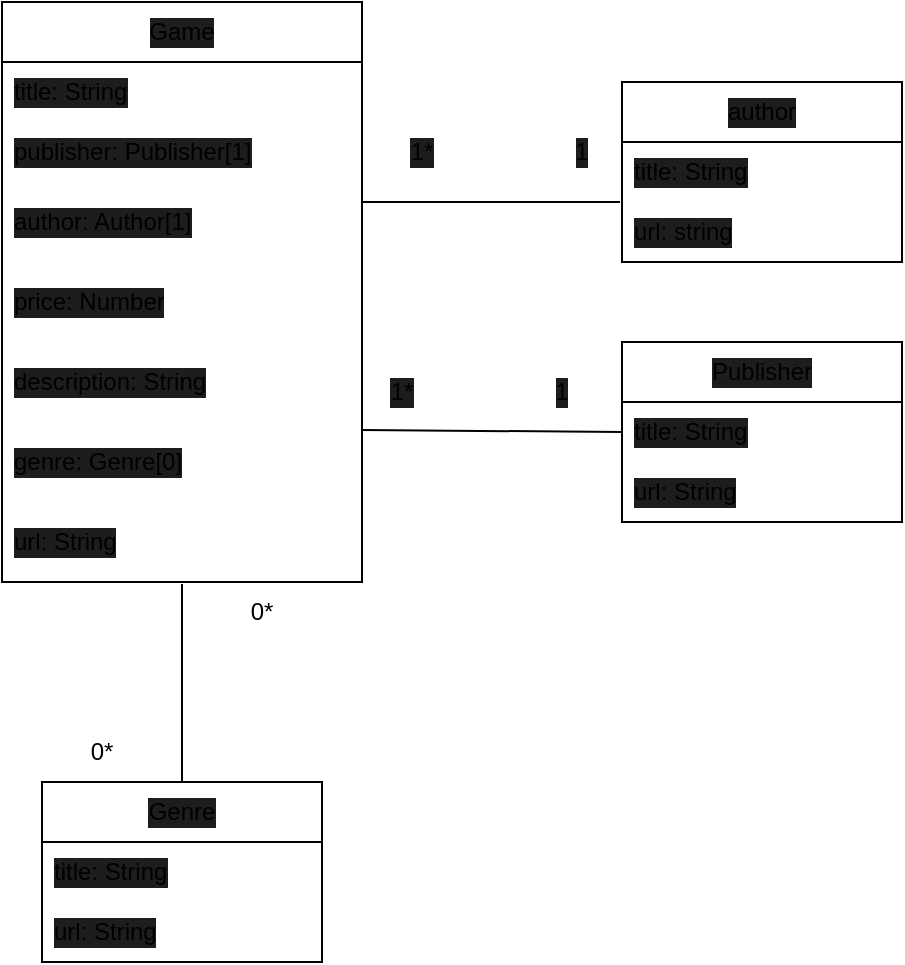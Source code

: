 <mxfile>
    <diagram id="SH71Kn9LiDae7Ocfv0xz" name="Page-1">
        <mxGraphModel dx="878" dy="525" grid="1" gridSize="10" guides="1" tooltips="1" connect="1" arrows="1" fold="1" page="1" pageScale="1" pageWidth="850" pageHeight="1100" math="0" shadow="0">
            <root>
                <mxCell id="0"/>
                <mxCell id="1" parent="0"/>
                <mxCell id="9" value="Game" style="swimlane;fontStyle=0;childLayout=stackLayout;horizontal=1;startSize=30;horizontalStack=0;resizeParent=1;resizeParentMax=0;resizeLast=0;collapsible=1;marginBottom=0;whiteSpace=wrap;html=1;labelBackgroundColor=#1C1D1D;labelBorderColor=none;" parent="1" vertex="1">
                    <mxGeometry x="210" y="290" width="180" height="290" as="geometry">
                        <mxRectangle x="40" y="130" width="70" height="30" as="alternateBounds"/>
                    </mxGeometry>
                </mxCell>
                <mxCell id="10" value="title: String" style="text;strokeColor=none;fillColor=none;align=left;verticalAlign=middle;spacingLeft=4;spacingRight=4;overflow=hidden;points=[[0,0.5],[1,0.5]];portConstraint=eastwest;rotatable=0;whiteSpace=wrap;html=1;labelBackgroundColor=#1C1D1D;labelBorderColor=none;" parent="9" vertex="1">
                    <mxGeometry y="30" width="180" height="30" as="geometry"/>
                </mxCell>
                <mxCell id="11" value="publisher: Publisher[1]" style="text;strokeColor=none;fillColor=none;align=left;verticalAlign=middle;spacingLeft=4;spacingRight=4;overflow=hidden;points=[[0,0.5],[1,0.5]];portConstraint=eastwest;rotatable=0;whiteSpace=wrap;html=1;labelBackgroundColor=#1C1D1D;labelBorderColor=none;" parent="9" vertex="1">
                    <mxGeometry y="60" width="180" height="30" as="geometry"/>
                </mxCell>
                <object label="author: Author[1]" id="12">
                    <mxCell style="text;align=left;verticalAlign=middle;spacingLeft=4;spacingRight=4;overflow=hidden;points=[[0,0.5],[1,0.5]];portConstraint=eastwest;rotatable=0;whiteSpace=wrap;html=1;labelBackgroundColor=#1C1D1D;labelBorderColor=none;" parent="9" vertex="1">
                        <mxGeometry y="90" width="180" height="40" as="geometry"/>
                    </mxCell>
                </object>
                <mxCell id="44" value="price: Number" style="text;align=left;verticalAlign=middle;spacingLeft=4;spacingRight=4;overflow=hidden;points=[[0,0.5],[1,0.5]];portConstraint=eastwest;rotatable=0;whiteSpace=wrap;html=1;labelBackgroundColor=#1C1D1D;labelBorderColor=none;" parent="9" vertex="1">
                    <mxGeometry y="130" width="180" height="40" as="geometry"/>
                </mxCell>
                <mxCell id="45" value="description: String" style="text;align=left;verticalAlign=middle;spacingLeft=4;spacingRight=4;overflow=hidden;points=[[0,0.5],[1,0.5]];portConstraint=eastwest;rotatable=0;whiteSpace=wrap;html=1;labelBackgroundColor=#1C1D1D;labelBorderColor=none;" parent="9" vertex="1">
                    <mxGeometry y="170" width="180" height="40" as="geometry"/>
                </mxCell>
                <mxCell id="19" value="genre: Genre[0]" style="text;align=left;verticalAlign=middle;spacingLeft=4;spacingRight=4;overflow=hidden;points=[[0,0.5],[1,0.5]];portConstraint=eastwest;rotatable=0;whiteSpace=wrap;html=1;labelBackgroundColor=#1C1D1D;labelBorderColor=none;" parent="9" vertex="1">
                    <mxGeometry y="210" width="180" height="40" as="geometry"/>
                </mxCell>
                <mxCell id="20" value="url: String" style="text;align=left;verticalAlign=middle;spacingLeft=4;spacingRight=4;overflow=hidden;points=[[0,0.5],[1,0.5]];portConstraint=eastwest;rotatable=0;whiteSpace=wrap;html=1;labelBackgroundColor=#1C1D1D;labelBorderColor=none;" parent="9" vertex="1">
                    <mxGeometry y="250" width="180" height="40" as="geometry"/>
                </mxCell>
                <mxCell id="22" value="author" style="swimlane;fontStyle=0;childLayout=stackLayout;horizontal=1;startSize=30;horizontalStack=0;resizeParent=1;resizeParentMax=0;resizeLast=0;collapsible=1;marginBottom=0;whiteSpace=wrap;html=1;labelBackgroundColor=#1C1D1D;labelBorderColor=none;" parent="1" vertex="1">
                    <mxGeometry x="520" y="330" width="140" height="90" as="geometry"/>
                </mxCell>
                <mxCell id="23" value="title: String" style="text;strokeColor=none;fillColor=none;align=left;verticalAlign=middle;spacingLeft=4;spacingRight=4;overflow=hidden;points=[[0,0.5],[1,0.5]];portConstraint=eastwest;rotatable=0;whiteSpace=wrap;html=1;labelBackgroundColor=#1C1D1D;labelBorderColor=none;" parent="22" vertex="1">
                    <mxGeometry y="30" width="140" height="30" as="geometry"/>
                </mxCell>
                <mxCell id="24" value="url: string" style="text;strokeColor=none;fillColor=none;align=left;verticalAlign=middle;spacingLeft=4;spacingRight=4;overflow=hidden;points=[[0,0.5],[1,0.5]];portConstraint=eastwest;rotatable=0;whiteSpace=wrap;html=1;labelBackgroundColor=#1C1D1D;labelBorderColor=none;" parent="22" vertex="1">
                    <mxGeometry y="60" width="140" height="30" as="geometry"/>
                </mxCell>
                <mxCell id="28" value="" style="endArrow=none;html=1;entryX=-0.007;entryY=0;entryDx=0;entryDy=0;entryPerimeter=0;" parent="1" target="24" edge="1">
                    <mxGeometry width="50" height="50" relative="1" as="geometry">
                        <mxPoint x="390" y="390" as="sourcePoint"/>
                        <mxPoint x="440" y="340" as="targetPoint"/>
                    </mxGeometry>
                </mxCell>
                <mxCell id="29" value="1*&lt;br&gt;" style="text;strokeColor=none;align=center;fillColor=none;html=1;verticalAlign=middle;whiteSpace=wrap;rounded=0;labelBackgroundColor=#1C1D1D;labelBorderColor=none;" parent="1" vertex="1">
                    <mxGeometry x="390" y="350" width="60" height="30" as="geometry"/>
                </mxCell>
                <mxCell id="30" value="1" style="text;strokeColor=none;align=center;fillColor=none;html=1;verticalAlign=middle;whiteSpace=wrap;rounded=0;labelBackgroundColor=#1C1D1D;labelBorderColor=none;" parent="1" vertex="1">
                    <mxGeometry x="470" y="350" width="60" height="30" as="geometry"/>
                </mxCell>
                <mxCell id="31" value="Publisher" style="swimlane;fontStyle=0;childLayout=stackLayout;horizontal=1;startSize=30;horizontalStack=0;resizeParent=1;resizeParentMax=0;resizeLast=0;collapsible=1;marginBottom=0;whiteSpace=wrap;html=1;labelBackgroundColor=#1C1D1D;labelBorderColor=none;" parent="1" vertex="1">
                    <mxGeometry x="520" y="460" width="140" height="90" as="geometry"/>
                </mxCell>
                <mxCell id="32" value="title: String" style="text;strokeColor=none;fillColor=none;align=left;verticalAlign=middle;spacingLeft=4;spacingRight=4;overflow=hidden;points=[[0,0.5],[1,0.5]];portConstraint=eastwest;rotatable=0;whiteSpace=wrap;html=1;labelBackgroundColor=#1C1D1D;labelBorderColor=none;" parent="31" vertex="1">
                    <mxGeometry y="30" width="140" height="30" as="geometry"/>
                </mxCell>
                <mxCell id="33" value="url: String" style="text;strokeColor=none;fillColor=none;align=left;verticalAlign=middle;spacingLeft=4;spacingRight=4;overflow=hidden;points=[[0,0.5],[1,0.5]];portConstraint=eastwest;rotatable=0;whiteSpace=wrap;html=1;labelBackgroundColor=#1C1D1D;labelBorderColor=none;" parent="31" vertex="1">
                    <mxGeometry y="60" width="140" height="30" as="geometry"/>
                </mxCell>
                <mxCell id="35" value="" style="endArrow=none;html=1;entryX=0;entryY=0.5;entryDx=0;entryDy=0;exitX=1;exitY=0.1;exitDx=0;exitDy=0;exitPerimeter=0;" parent="1" target="32" edge="1" source="19">
                    <mxGeometry width="50" height="50" relative="1" as="geometry">
                        <mxPoint x="390" y="380" as="sourcePoint"/>
                        <mxPoint x="440" y="330" as="targetPoint"/>
                        <Array as="points"/>
                    </mxGeometry>
                </mxCell>
                <mxCell id="36" value="1*&lt;br&gt;" style="text;strokeColor=none;align=center;fillColor=none;html=1;verticalAlign=middle;whiteSpace=wrap;rounded=0;labelBackgroundColor=#1C1D1D;labelBorderColor=none;" parent="1" vertex="1">
                    <mxGeometry x="380" y="470" width="60" height="30" as="geometry"/>
                </mxCell>
                <mxCell id="37" value="1" style="text;strokeColor=none;align=center;fillColor=none;html=1;verticalAlign=middle;whiteSpace=wrap;rounded=0;labelBackgroundColor=#1C1D1D;labelBorderColor=none;" parent="1" vertex="1">
                    <mxGeometry x="460" y="470" width="60" height="30" as="geometry"/>
                </mxCell>
                <mxCell id="38" value="Genre" style="swimlane;fontStyle=0;childLayout=stackLayout;horizontal=1;startSize=30;horizontalStack=0;resizeParent=1;resizeParentMax=0;resizeLast=0;collapsible=1;marginBottom=0;whiteSpace=wrap;html=1;labelBackgroundColor=#1C1D1D;labelBorderColor=none;" parent="1" vertex="1">
                    <mxGeometry x="230" y="680" width="140" height="90" as="geometry"/>
                </mxCell>
                <mxCell id="39" value="title: String" style="text;strokeColor=none;fillColor=none;align=left;verticalAlign=middle;spacingLeft=4;spacingRight=4;overflow=hidden;points=[[0,0.5],[1,0.5]];portConstraint=eastwest;rotatable=0;whiteSpace=wrap;html=1;labelBackgroundColor=#1C1D1D;labelBorderColor=none;" parent="38" vertex="1">
                    <mxGeometry y="30" width="140" height="30" as="geometry"/>
                </mxCell>
                <mxCell id="40" value="url: String" style="text;strokeColor=none;fillColor=none;align=left;verticalAlign=middle;spacingLeft=4;spacingRight=4;overflow=hidden;points=[[0,0.5],[1,0.5]];portConstraint=eastwest;rotatable=0;whiteSpace=wrap;html=1;labelBackgroundColor=#1C1D1D;labelBorderColor=none;" parent="38" vertex="1">
                    <mxGeometry y="60" width="140" height="30" as="geometry"/>
                </mxCell>
                <mxCell id="43" value="" style="endArrow=none;html=1;exitX=0.5;exitY=0;exitDx=0;exitDy=0;entryX=0.5;entryY=1.025;entryDx=0;entryDy=0;entryPerimeter=0;" parent="1" source="38" target="20" edge="1">
                    <mxGeometry width="50" height="50" relative="1" as="geometry">
                        <mxPoint x="250" y="550" as="sourcePoint"/>
                        <mxPoint x="300" y="590" as="targetPoint"/>
                    </mxGeometry>
                </mxCell>
                <mxCell id="46" value="0*" style="text;strokeColor=none;align=center;fillColor=none;html=1;verticalAlign=middle;whiteSpace=wrap;rounded=0;" parent="1" vertex="1">
                    <mxGeometry x="230" y="650" width="60" height="30" as="geometry"/>
                </mxCell>
                <mxCell id="47" value="0*" style="text;strokeColor=none;align=center;fillColor=none;html=1;verticalAlign=middle;whiteSpace=wrap;rounded=0;" parent="1" vertex="1">
                    <mxGeometry x="310" y="580" width="60" height="30" as="geometry"/>
                </mxCell>
            </root>
        </mxGraphModel>
    </diagram>
</mxfile>